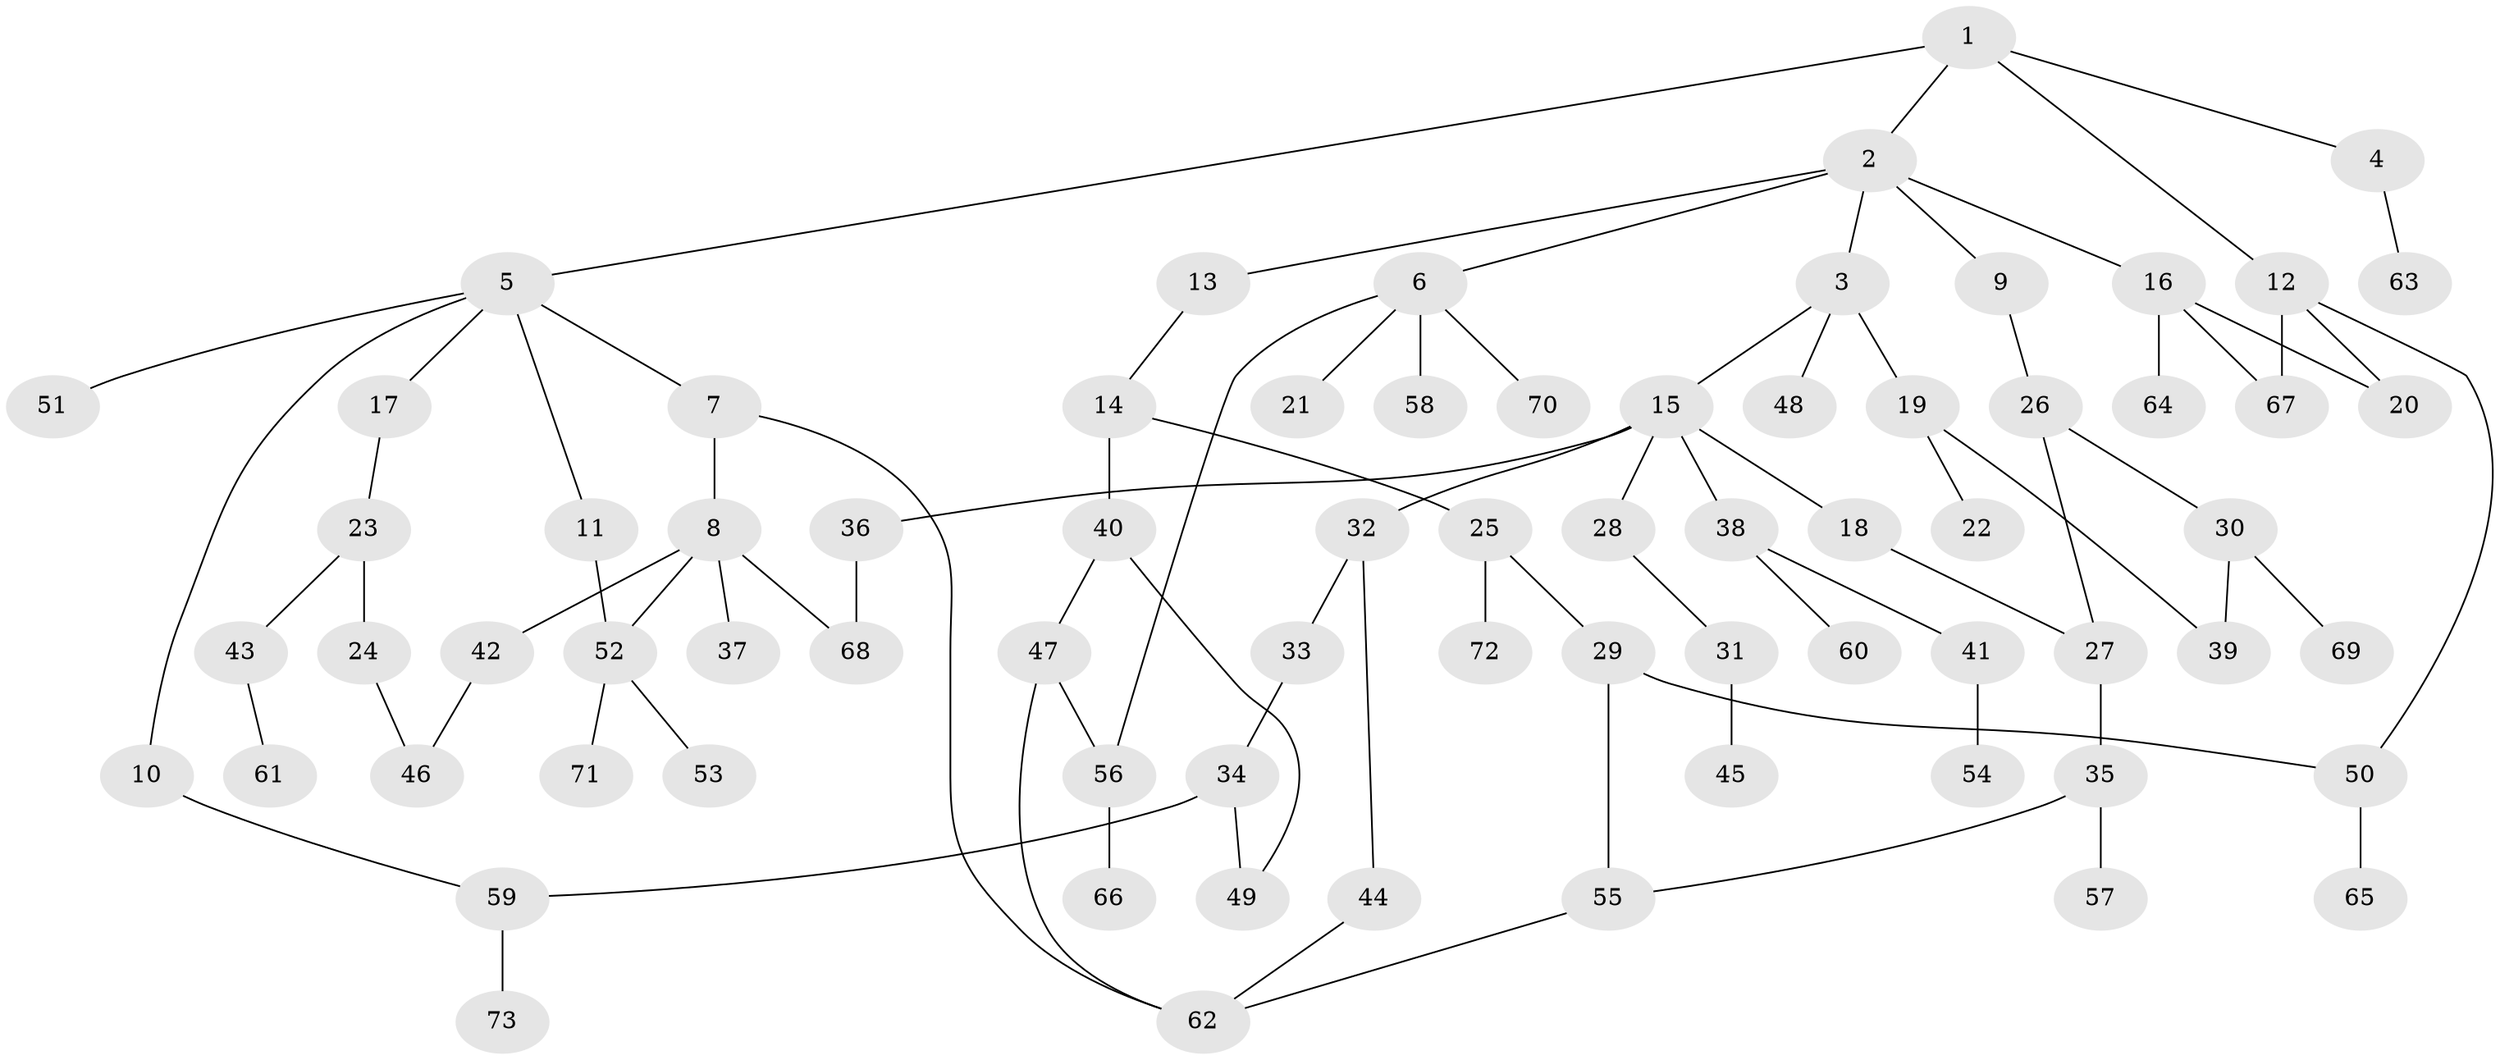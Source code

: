 // Generated by graph-tools (version 1.1) at 2025/10/02/27/25 16:10:53]
// undirected, 73 vertices, 87 edges
graph export_dot {
graph [start="1"]
  node [color=gray90,style=filled];
  1;
  2;
  3;
  4;
  5;
  6;
  7;
  8;
  9;
  10;
  11;
  12;
  13;
  14;
  15;
  16;
  17;
  18;
  19;
  20;
  21;
  22;
  23;
  24;
  25;
  26;
  27;
  28;
  29;
  30;
  31;
  32;
  33;
  34;
  35;
  36;
  37;
  38;
  39;
  40;
  41;
  42;
  43;
  44;
  45;
  46;
  47;
  48;
  49;
  50;
  51;
  52;
  53;
  54;
  55;
  56;
  57;
  58;
  59;
  60;
  61;
  62;
  63;
  64;
  65;
  66;
  67;
  68;
  69;
  70;
  71;
  72;
  73;
  1 -- 2;
  1 -- 4;
  1 -- 5;
  1 -- 12;
  2 -- 3;
  2 -- 6;
  2 -- 9;
  2 -- 13;
  2 -- 16;
  3 -- 15;
  3 -- 19;
  3 -- 48;
  4 -- 63;
  5 -- 7;
  5 -- 10;
  5 -- 11;
  5 -- 17;
  5 -- 51;
  6 -- 21;
  6 -- 58;
  6 -- 70;
  6 -- 56;
  7 -- 8;
  7 -- 62;
  8 -- 37;
  8 -- 42;
  8 -- 68;
  8 -- 52;
  9 -- 26;
  10 -- 59;
  11 -- 52;
  12 -- 20;
  12 -- 67;
  12 -- 50;
  13 -- 14;
  14 -- 25;
  14 -- 40;
  15 -- 18;
  15 -- 28;
  15 -- 32;
  15 -- 36;
  15 -- 38;
  16 -- 64;
  16 -- 67;
  16 -- 20;
  17 -- 23;
  18 -- 27;
  19 -- 22;
  19 -- 39;
  23 -- 24;
  23 -- 43;
  24 -- 46;
  25 -- 29;
  25 -- 72;
  26 -- 27;
  26 -- 30;
  27 -- 35;
  28 -- 31;
  29 -- 50;
  29 -- 55;
  30 -- 39;
  30 -- 69;
  31 -- 45;
  32 -- 33;
  32 -- 44;
  33 -- 34;
  34 -- 49;
  34 -- 59;
  35 -- 55;
  35 -- 57;
  36 -- 68;
  38 -- 41;
  38 -- 60;
  40 -- 47;
  40 -- 49;
  41 -- 54;
  42 -- 46;
  43 -- 61;
  44 -- 62;
  47 -- 56;
  47 -- 62;
  50 -- 65;
  52 -- 53;
  52 -- 71;
  55 -- 62;
  56 -- 66;
  59 -- 73;
}
